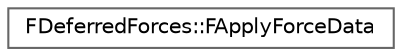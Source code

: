 digraph "Graphical Class Hierarchy"
{
 // INTERACTIVE_SVG=YES
 // LATEX_PDF_SIZE
  bgcolor="transparent";
  edge [fontname=Helvetica,fontsize=10,labelfontname=Helvetica,labelfontsize=10];
  node [fontname=Helvetica,fontsize=10,shape=box,height=0.2,width=0.4];
  rankdir="LR";
  Node0 [id="Node000000",label="FDeferredForces::FApplyForceData",height=0.2,width=0.4,color="grey40", fillcolor="white", style="filled",URL="$de/d21/structFDeferredForces_1_1FApplyForceData.html",tooltip=" "];
}
